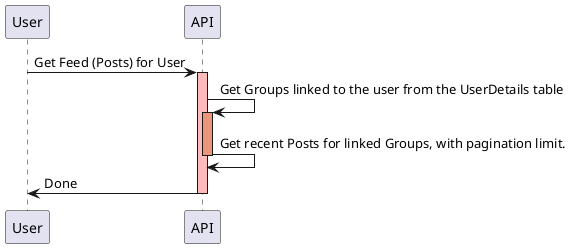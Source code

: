 @startuml
participant User

User -> API: Get Feed (Posts) for User
activate API #FFBBBB

API -> API: Get Groups linked to the user from the UserDetails table
activate API #DarkSalmon

API -> API: Get recent Posts for linked Groups, with pagination limit.

deactivate API
API -> User: Done
deactivate API
@enduml

